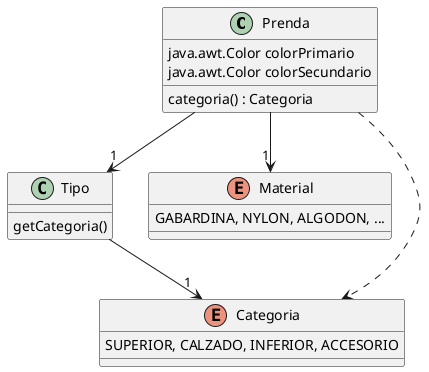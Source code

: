 @startuml
'https://plantuml.com/class-diagram

class Prenda{
java.awt.Color colorPrimario
java.awt.Color colorSecundario
categoria() : Categoria
}
class Tipo{
getCategoria()
}
enum Material{
GABARDINA, NYLON, ALGODON, ...
}
enum Categoria{
SUPERIOR, CALZADO, INFERIOR, ACCESORIO
}

Tipo --> "1" Categoria
Prenda --> "1" Material
Prenda --> "1" Tipo
Prenda ..> Categoria


@enduml
